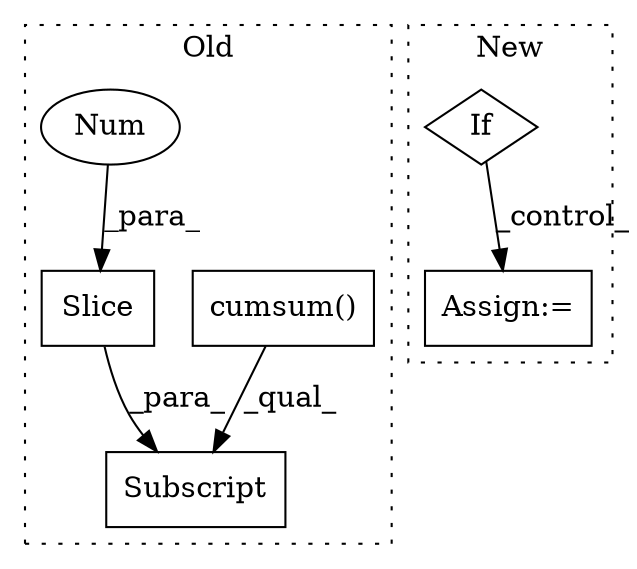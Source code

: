 digraph G {
subgraph cluster0 {
1 [label="cumsum()" a="75" s="633,647" l="10,1" shape="box"];
3 [label="Subscript" a="63" s="632,0" l="43,0" shape="box"];
4 [label="Slice" a="80" s="671" l="3" shape="box"];
5 [label="Num" a="76" s="672" l="2" shape="ellipse"];
label = "Old";
style="dotted";
}
subgraph cluster1 {
2 [label="If" a="96" s="669" l="3" shape="diamond"];
6 [label="Assign:=" a="68" s="807" l="3" shape="box"];
label = "New";
style="dotted";
}
1 -> 3 [label="_qual_"];
2 -> 6 [label="_control_"];
4 -> 3 [label="_para_"];
5 -> 4 [label="_para_"];
}